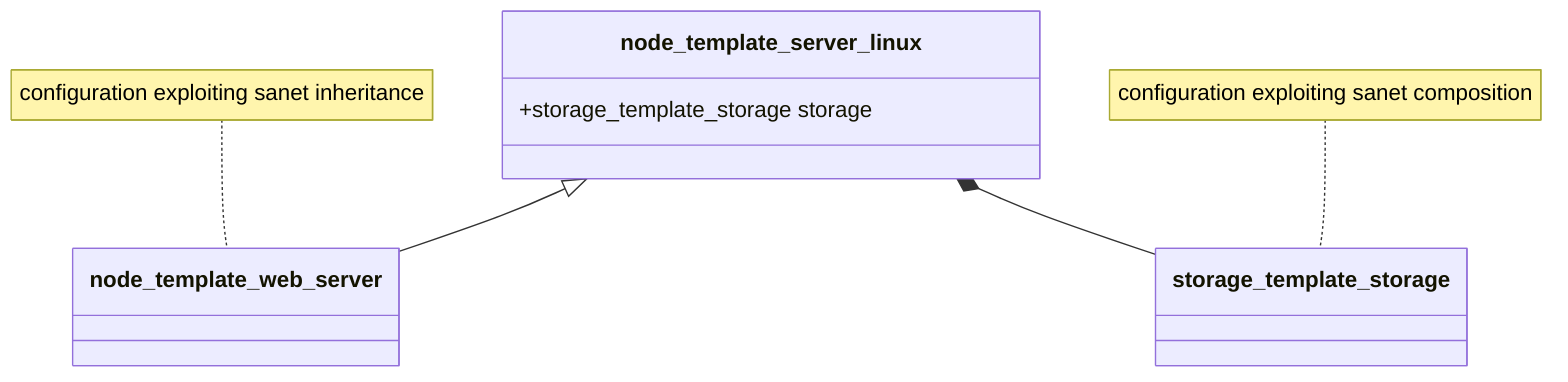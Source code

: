 classDiagram
    note for node_template_web_server "configuration exploiting sanet inheritance"
    note for storage_template_storage "configuration exploiting sanet composition"
    node_template_server_linux <|-- node_template_web_server
    node_template_server_linux *-- storage_template_storage
    class node_template_server_linux{
        +storage_template_storage storage
    }
    class storage_template_storage{
    }
    class node_template_web_server{
    }